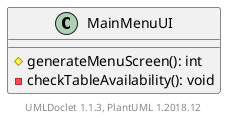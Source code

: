 @startuml

    class MainMenuUI [[../sg/edu/ntu/scse/cz2002/ui/MainMenuUI.html]] {
        #generateMenuScreen(): int
        -checkTableAvailability(): void
    }


    center footer UMLDoclet 1.1.3, PlantUML 1.2018.12
@enduml
